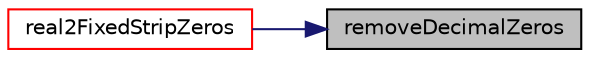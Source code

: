 digraph "removeDecimalZeros"
{
 // LATEX_PDF_SIZE
  edge [fontname="Helvetica",fontsize="10",labelfontname="Helvetica",labelfontsize="10"];
  node [fontname="Helvetica",fontsize="10",shape=record];
  rankdir="RL";
  Node1 [label="removeDecimalZeros",height=0.2,width=0.4,color="black", fillcolor="grey75", style="filled", fontcolor="black",tooltip="Remove zeros from decimal part of a string number."];
  Node1 -> Node2 [dir="back",color="midnightblue",fontsize="10",style="solid",fontname="Helvetica"];
  Node2 [label="real2FixedStripZeros",height=0.2,width=0.4,color="red", fillcolor="white", style="filled",URL="$namespacepFlow.html#ae474b7f0286e7a2523932f39bddf03fd",tooltip="Convert to fixed point variable and remove zeros."];
}
